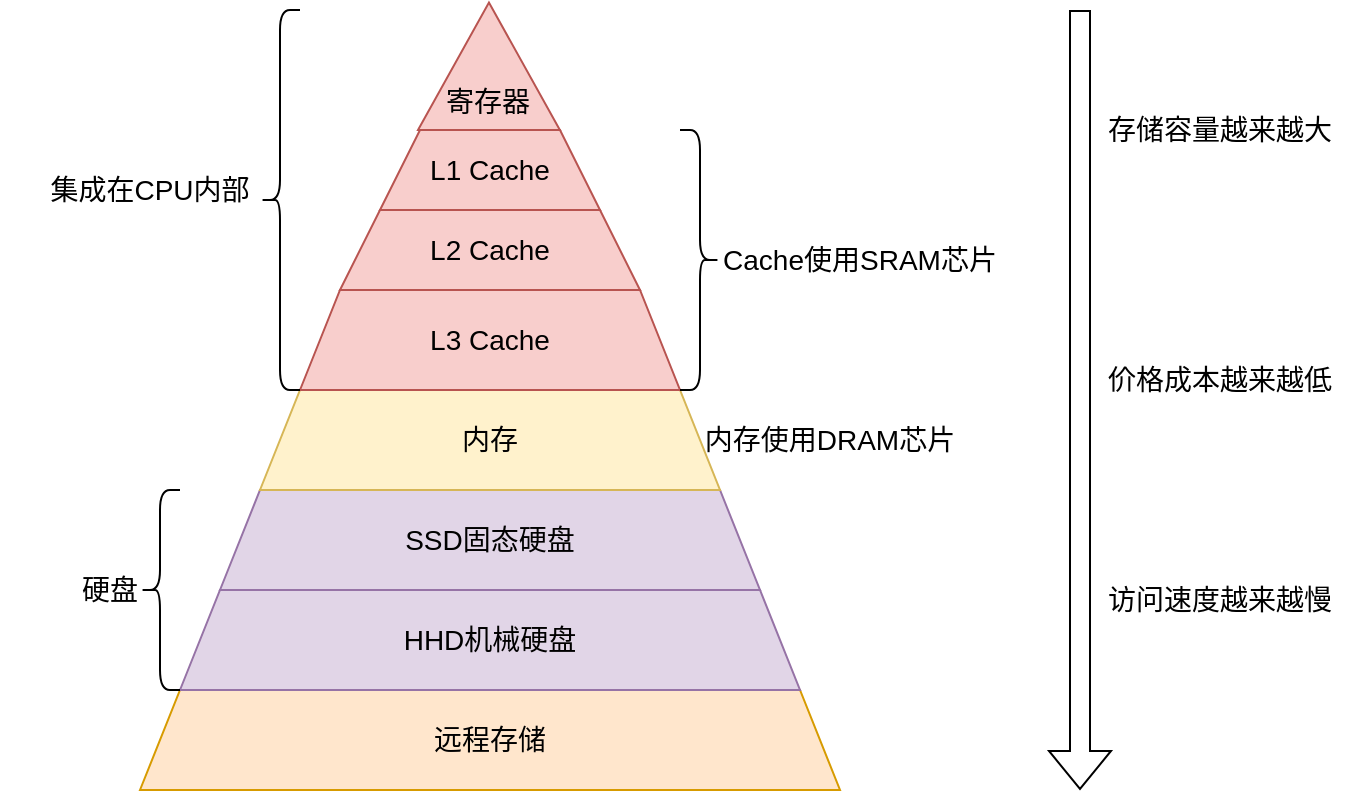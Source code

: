 <mxfile version="21.6.2" type="github">
  <diagram name="第 1 页" id="jo37r0LTQQVGfIlVSVQu">
    <mxGraphModel dx="1050" dy="549" grid="1" gridSize="10" guides="1" tooltips="1" connect="1" arrows="1" fold="1" page="1" pageScale="1" pageWidth="827" pageHeight="1169" math="0" shadow="0">
      <root>
        <mxCell id="0" />
        <mxCell id="1" parent="0" />
        <mxCell id="7EBY24ZoCq5tD4-30C8f-9" value="远程存储" style="shape=trapezoid;perimeter=trapezoidPerimeter;whiteSpace=wrap;html=1;fixedSize=1;fontSize=14;fillColor=#ffe6cc;strokeColor=#d79b00;" vertex="1" parent="1">
          <mxGeometry x="110" y="740" width="350" height="50" as="geometry" />
        </mxCell>
        <mxCell id="7EBY24ZoCq5tD4-30C8f-10" value="HHD机械硬盘" style="shape=trapezoid;perimeter=trapezoidPerimeter;whiteSpace=wrap;html=1;fixedSize=1;fontSize=14;fillColor=#e1d5e7;strokeColor=#9673a6;" vertex="1" parent="1">
          <mxGeometry x="130" y="690" width="310" height="50" as="geometry" />
        </mxCell>
        <mxCell id="7EBY24ZoCq5tD4-30C8f-11" value="SSD固态硬盘" style="shape=trapezoid;perimeter=trapezoidPerimeter;whiteSpace=wrap;html=1;fixedSize=1;fontSize=14;fillColor=#e1d5e7;strokeColor=#9673a6;" vertex="1" parent="1">
          <mxGeometry x="150" y="640" width="270" height="50" as="geometry" />
        </mxCell>
        <mxCell id="7EBY24ZoCq5tD4-30C8f-12" value="内存" style="shape=trapezoid;perimeter=trapezoidPerimeter;whiteSpace=wrap;html=1;fixedSize=1;fontSize=14;fillColor=#fff2cc;strokeColor=#d6b656;" vertex="1" parent="1">
          <mxGeometry x="170" y="590" width="230" height="50" as="geometry" />
        </mxCell>
        <mxCell id="7EBY24ZoCq5tD4-30C8f-13" value="L3 Cache" style="shape=trapezoid;perimeter=trapezoidPerimeter;whiteSpace=wrap;html=1;fixedSize=1;fontSize=14;fillColor=#f8cecc;strokeColor=#b85450;" vertex="1" parent="1">
          <mxGeometry x="190" y="540" width="190" height="50" as="geometry" />
        </mxCell>
        <mxCell id="7EBY24ZoCq5tD4-30C8f-14" value="L2 Cache" style="shape=trapezoid;perimeter=trapezoidPerimeter;whiteSpace=wrap;html=1;fixedSize=1;fontSize=14;fillColor=#f8cecc;strokeColor=#b85450;" vertex="1" parent="1">
          <mxGeometry x="210" y="500" width="150" height="40" as="geometry" />
        </mxCell>
        <mxCell id="7EBY24ZoCq5tD4-30C8f-15" value="L1 Cache" style="shape=trapezoid;perimeter=trapezoidPerimeter;whiteSpace=wrap;html=1;fixedSize=1;fontSize=14;fillColor=#f8cecc;strokeColor=#b85450;" vertex="1" parent="1">
          <mxGeometry x="230" y="460" width="110" height="40" as="geometry" />
        </mxCell>
        <mxCell id="7EBY24ZoCq5tD4-30C8f-17" value="" style="triangle;whiteSpace=wrap;html=1;rotation=-90;fontSize=14;fillColor=#f8cecc;strokeColor=#b85450;" vertex="1" parent="1">
          <mxGeometry x="252.6" y="392.66" width="63.75" height="70.93" as="geometry" />
        </mxCell>
        <mxCell id="7EBY24ZoCq5tD4-30C8f-18" value="寄存器" style="text;html=1;strokeColor=none;fillColor=none;align=center;verticalAlign=middle;whiteSpace=wrap;rounded=0;fontSize=14;" vertex="1" parent="1">
          <mxGeometry x="254" y="431" width="60" height="30" as="geometry" />
        </mxCell>
        <mxCell id="7EBY24ZoCq5tD4-30C8f-22" value="" style="shape=curlyBracket;whiteSpace=wrap;html=1;rounded=1;labelPosition=left;verticalLabelPosition=middle;align=right;verticalAlign=middle;fontSize=14;" vertex="1" parent="1">
          <mxGeometry x="170" y="400" width="20" height="190" as="geometry" />
        </mxCell>
        <mxCell id="7EBY24ZoCq5tD4-30C8f-23" value="&lt;font style=&quot;font-size: 14px;&quot;&gt;集成在CPU内部&lt;/font&gt;" style="text;html=1;strokeColor=none;fillColor=none;align=center;verticalAlign=middle;whiteSpace=wrap;rounded=0;fontSize=14;" vertex="1" parent="1">
          <mxGeometry x="60" y="475" width="110" height="30" as="geometry" />
        </mxCell>
        <mxCell id="7EBY24ZoCq5tD4-30C8f-24" value="" style="shape=curlyBracket;whiteSpace=wrap;html=1;rounded=1;labelPosition=left;verticalLabelPosition=middle;align=right;verticalAlign=middle;fontSize=14;" vertex="1" parent="1">
          <mxGeometry x="110" y="640" width="20" height="100" as="geometry" />
        </mxCell>
        <mxCell id="7EBY24ZoCq5tD4-30C8f-26" value="&lt;font style=&quot;font-size: 14px;&quot;&gt;硬盘&lt;/font&gt;" style="text;html=1;strokeColor=none;fillColor=none;align=center;verticalAlign=middle;whiteSpace=wrap;rounded=0;fontSize=14;" vertex="1" parent="1">
          <mxGeometry x="40" y="675" width="110" height="30" as="geometry" />
        </mxCell>
        <mxCell id="7EBY24ZoCq5tD4-30C8f-27" style="edgeStyle=orthogonalEdgeStyle;rounded=0;orthogonalLoop=1;jettySize=auto;html=1;exitX=0.5;exitY=1;exitDx=0;exitDy=0;fontSize=14;" edge="1" parent="1" source="7EBY24ZoCq5tD4-30C8f-26" target="7EBY24ZoCq5tD4-30C8f-26">
          <mxGeometry relative="1" as="geometry" />
        </mxCell>
        <mxCell id="7EBY24ZoCq5tD4-30C8f-28" value="" style="shape=curlyBracket;whiteSpace=wrap;html=1;rounded=1;flipH=1;labelPosition=right;verticalLabelPosition=middle;align=left;verticalAlign=middle;fontSize=14;" vertex="1" parent="1">
          <mxGeometry x="380" y="460" width="20" height="130" as="geometry" />
        </mxCell>
        <mxCell id="7EBY24ZoCq5tD4-30C8f-29" value="Cache使用SRAM芯片" style="text;html=1;strokeColor=none;fillColor=none;align=center;verticalAlign=middle;whiteSpace=wrap;rounded=0;fontSize=14;" vertex="1" parent="1">
          <mxGeometry x="400" y="510" width="140" height="30" as="geometry" />
        </mxCell>
        <mxCell id="7EBY24ZoCq5tD4-30C8f-30" value="内存使用DRAM芯片" style="text;html=1;strokeColor=none;fillColor=none;align=center;verticalAlign=middle;whiteSpace=wrap;rounded=0;fontSize=14;" vertex="1" parent="1">
          <mxGeometry x="390" y="600" width="130" height="30" as="geometry" />
        </mxCell>
        <mxCell id="7EBY24ZoCq5tD4-30C8f-31" value="" style="shape=flexArrow;endArrow=classic;html=1;rounded=0;fontSize=14;" edge="1" parent="1">
          <mxGeometry width="50" height="50" relative="1" as="geometry">
            <mxPoint x="580" y="400" as="sourcePoint" />
            <mxPoint x="580" y="790" as="targetPoint" />
          </mxGeometry>
        </mxCell>
        <mxCell id="7EBY24ZoCq5tD4-30C8f-32" value="存储容量越来越大" style="text;html=1;strokeColor=none;fillColor=none;align=center;verticalAlign=middle;whiteSpace=wrap;rounded=0;fontSize=14;" vertex="1" parent="1">
          <mxGeometry x="580" y="445" width="140" height="30" as="geometry" />
        </mxCell>
        <mxCell id="7EBY24ZoCq5tD4-30C8f-33" value="价格成本越来越低" style="text;html=1;strokeColor=none;fillColor=none;align=center;verticalAlign=middle;whiteSpace=wrap;rounded=0;fontSize=14;" vertex="1" parent="1">
          <mxGeometry x="580" y="570" width="140" height="30" as="geometry" />
        </mxCell>
        <mxCell id="7EBY24ZoCq5tD4-30C8f-34" value="访问速度越来越慢" style="text;html=1;strokeColor=none;fillColor=none;align=center;verticalAlign=middle;whiteSpace=wrap;rounded=0;fontSize=14;" vertex="1" parent="1">
          <mxGeometry x="580" y="680" width="140" height="30" as="geometry" />
        </mxCell>
      </root>
    </mxGraphModel>
  </diagram>
</mxfile>
